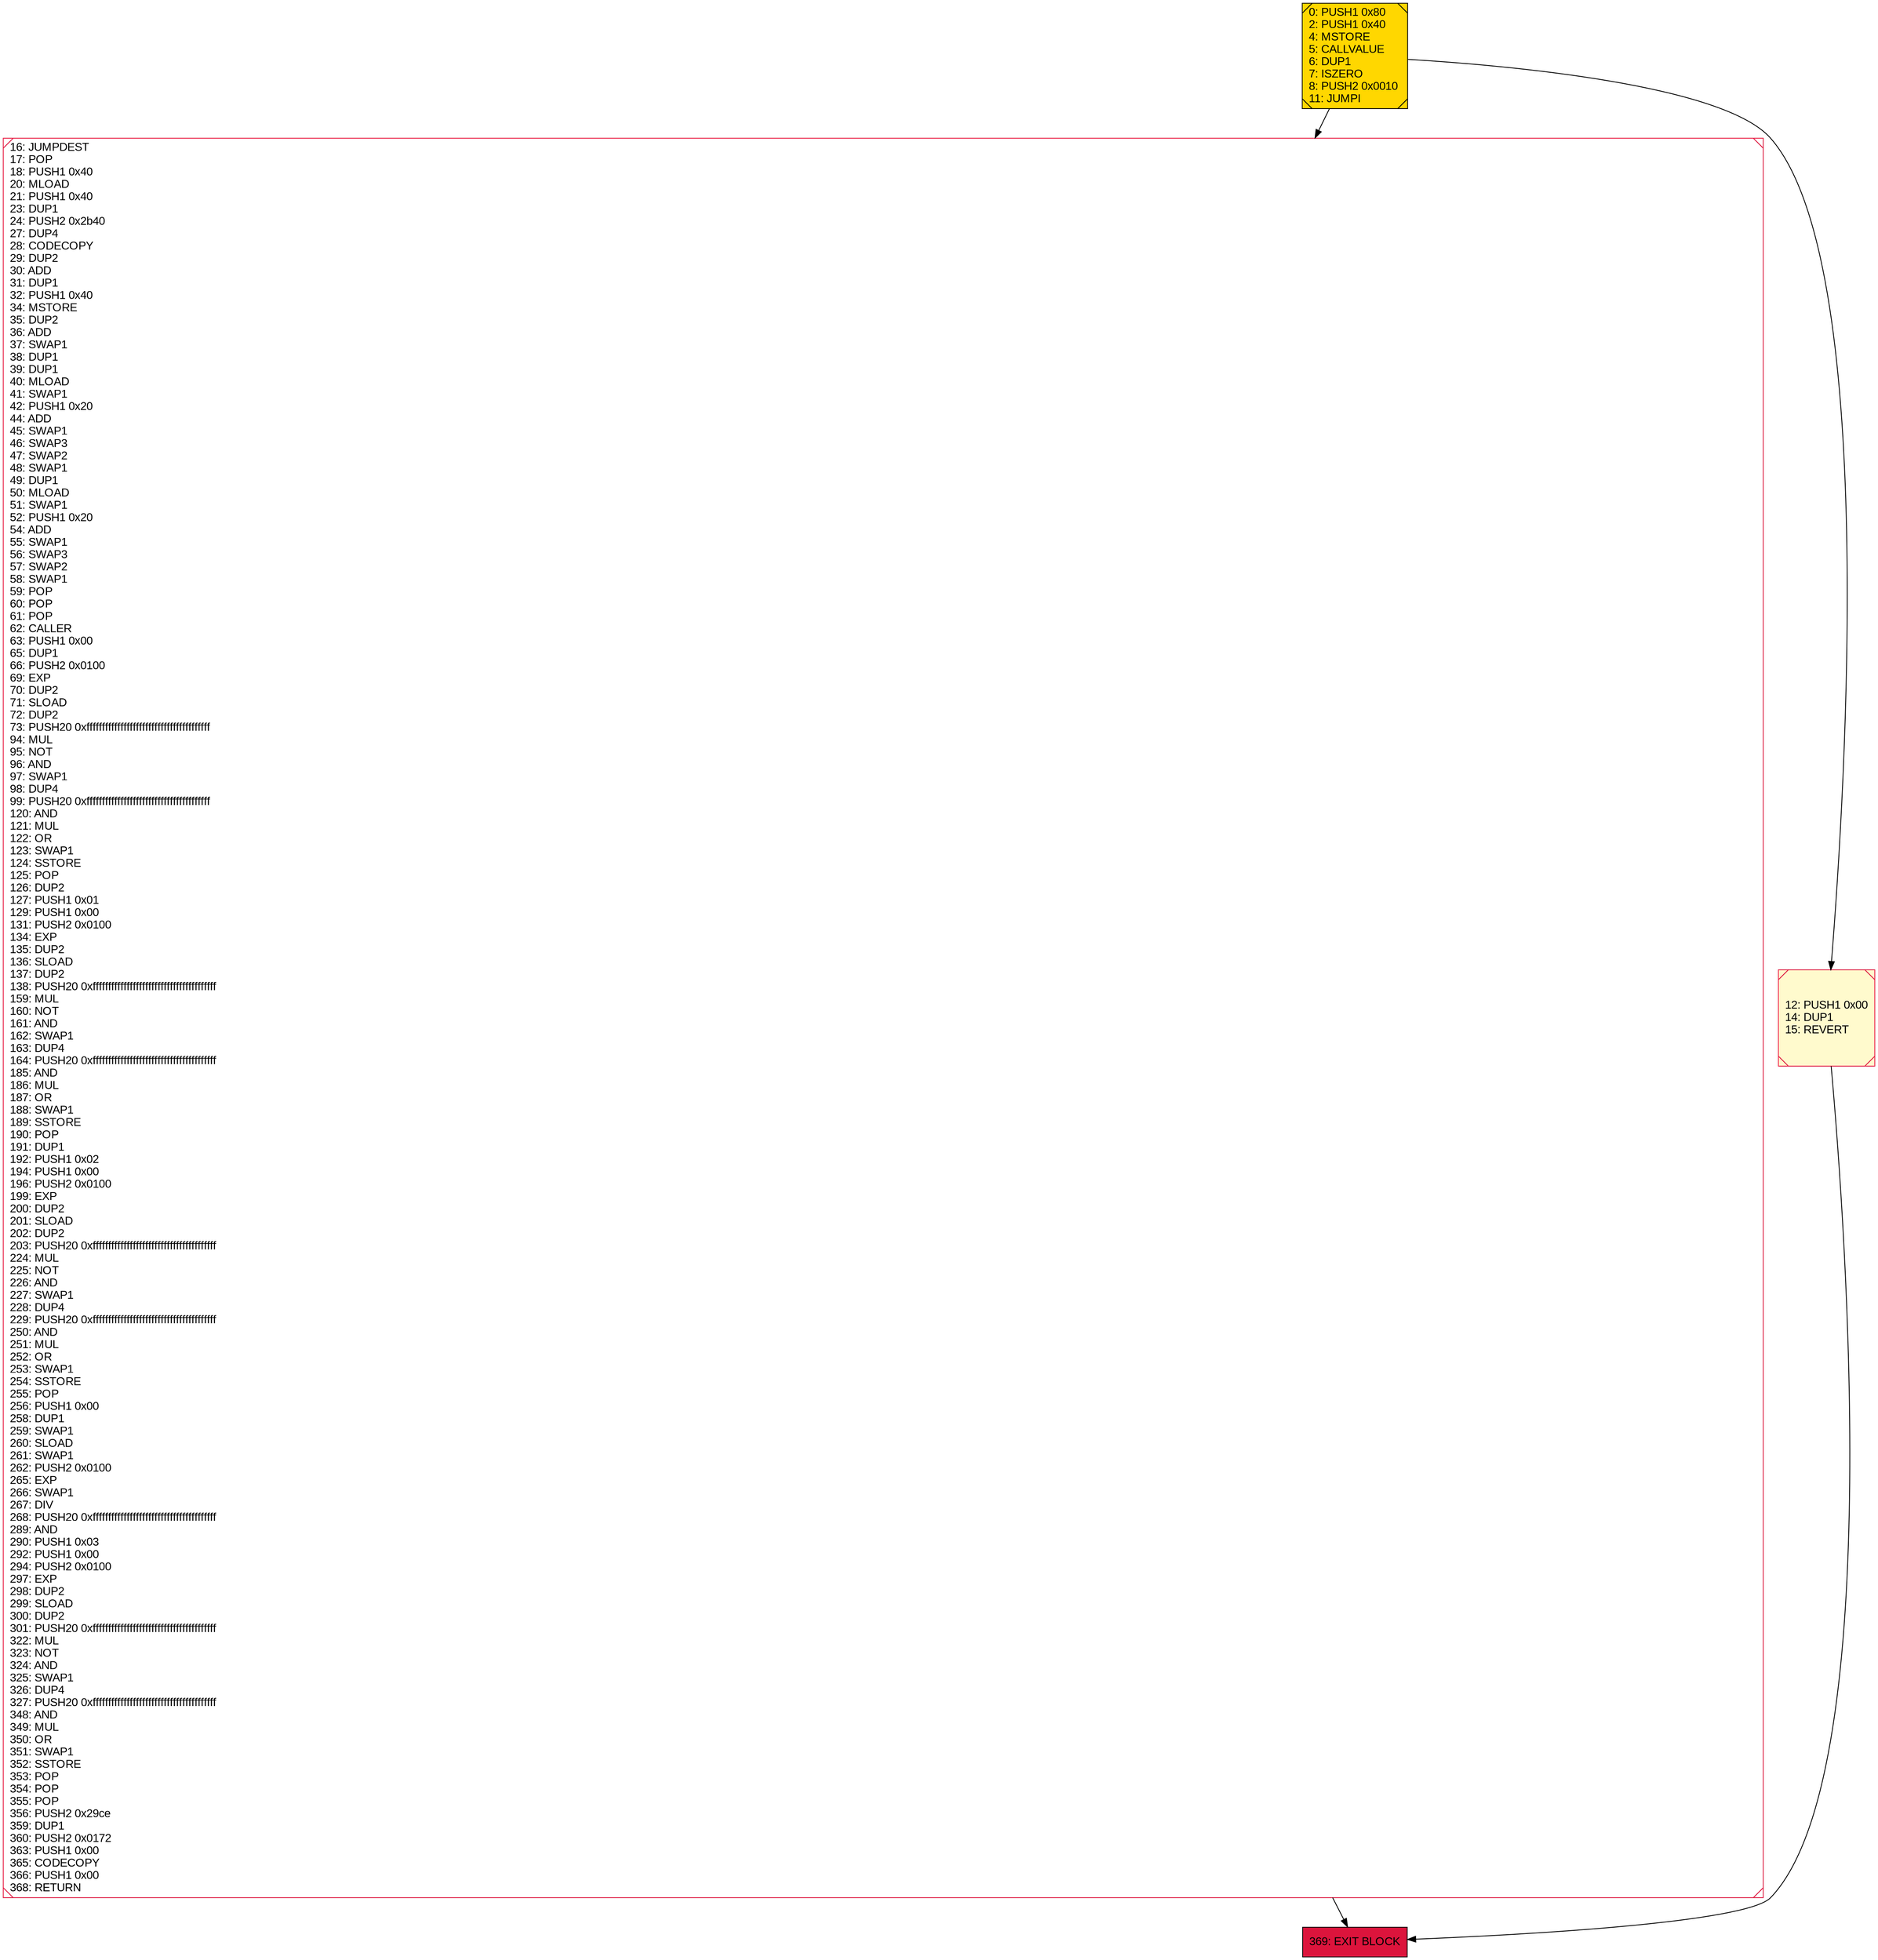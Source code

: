 digraph G {
bgcolor=transparent rankdir=UD;
node [shape=box style=filled color=black fillcolor=white fontname=arial fontcolor=black];
369 [label="369: EXIT BLOCK\l" fillcolor=crimson ];
0 [label="0: PUSH1 0x80\l2: PUSH1 0x40\l4: MSTORE\l5: CALLVALUE\l6: DUP1\l7: ISZERO\l8: PUSH2 0x0010\l11: JUMPI\l" fillcolor=lemonchiffon shape=Msquare fillcolor=gold ];
16 [label="16: JUMPDEST\l17: POP\l18: PUSH1 0x40\l20: MLOAD\l21: PUSH1 0x40\l23: DUP1\l24: PUSH2 0x2b40\l27: DUP4\l28: CODECOPY\l29: DUP2\l30: ADD\l31: DUP1\l32: PUSH1 0x40\l34: MSTORE\l35: DUP2\l36: ADD\l37: SWAP1\l38: DUP1\l39: DUP1\l40: MLOAD\l41: SWAP1\l42: PUSH1 0x20\l44: ADD\l45: SWAP1\l46: SWAP3\l47: SWAP2\l48: SWAP1\l49: DUP1\l50: MLOAD\l51: SWAP1\l52: PUSH1 0x20\l54: ADD\l55: SWAP1\l56: SWAP3\l57: SWAP2\l58: SWAP1\l59: POP\l60: POP\l61: POP\l62: CALLER\l63: PUSH1 0x00\l65: DUP1\l66: PUSH2 0x0100\l69: EXP\l70: DUP2\l71: SLOAD\l72: DUP2\l73: PUSH20 0xffffffffffffffffffffffffffffffffffffffff\l94: MUL\l95: NOT\l96: AND\l97: SWAP1\l98: DUP4\l99: PUSH20 0xffffffffffffffffffffffffffffffffffffffff\l120: AND\l121: MUL\l122: OR\l123: SWAP1\l124: SSTORE\l125: POP\l126: DUP2\l127: PUSH1 0x01\l129: PUSH1 0x00\l131: PUSH2 0x0100\l134: EXP\l135: DUP2\l136: SLOAD\l137: DUP2\l138: PUSH20 0xffffffffffffffffffffffffffffffffffffffff\l159: MUL\l160: NOT\l161: AND\l162: SWAP1\l163: DUP4\l164: PUSH20 0xffffffffffffffffffffffffffffffffffffffff\l185: AND\l186: MUL\l187: OR\l188: SWAP1\l189: SSTORE\l190: POP\l191: DUP1\l192: PUSH1 0x02\l194: PUSH1 0x00\l196: PUSH2 0x0100\l199: EXP\l200: DUP2\l201: SLOAD\l202: DUP2\l203: PUSH20 0xffffffffffffffffffffffffffffffffffffffff\l224: MUL\l225: NOT\l226: AND\l227: SWAP1\l228: DUP4\l229: PUSH20 0xffffffffffffffffffffffffffffffffffffffff\l250: AND\l251: MUL\l252: OR\l253: SWAP1\l254: SSTORE\l255: POP\l256: PUSH1 0x00\l258: DUP1\l259: SWAP1\l260: SLOAD\l261: SWAP1\l262: PUSH2 0x0100\l265: EXP\l266: SWAP1\l267: DIV\l268: PUSH20 0xffffffffffffffffffffffffffffffffffffffff\l289: AND\l290: PUSH1 0x03\l292: PUSH1 0x00\l294: PUSH2 0x0100\l297: EXP\l298: DUP2\l299: SLOAD\l300: DUP2\l301: PUSH20 0xffffffffffffffffffffffffffffffffffffffff\l322: MUL\l323: NOT\l324: AND\l325: SWAP1\l326: DUP4\l327: PUSH20 0xffffffffffffffffffffffffffffffffffffffff\l348: AND\l349: MUL\l350: OR\l351: SWAP1\l352: SSTORE\l353: POP\l354: POP\l355: POP\l356: PUSH2 0x29ce\l359: DUP1\l360: PUSH2 0x0172\l363: PUSH1 0x00\l365: CODECOPY\l366: PUSH1 0x00\l368: RETURN\l" shape=Msquare color=crimson ];
12 [label="12: PUSH1 0x00\l14: DUP1\l15: REVERT\l" fillcolor=lemonchiffon shape=Msquare color=crimson ];
0 -> 16;
0 -> 12;
16 -> 369;
12 -> 369;
}